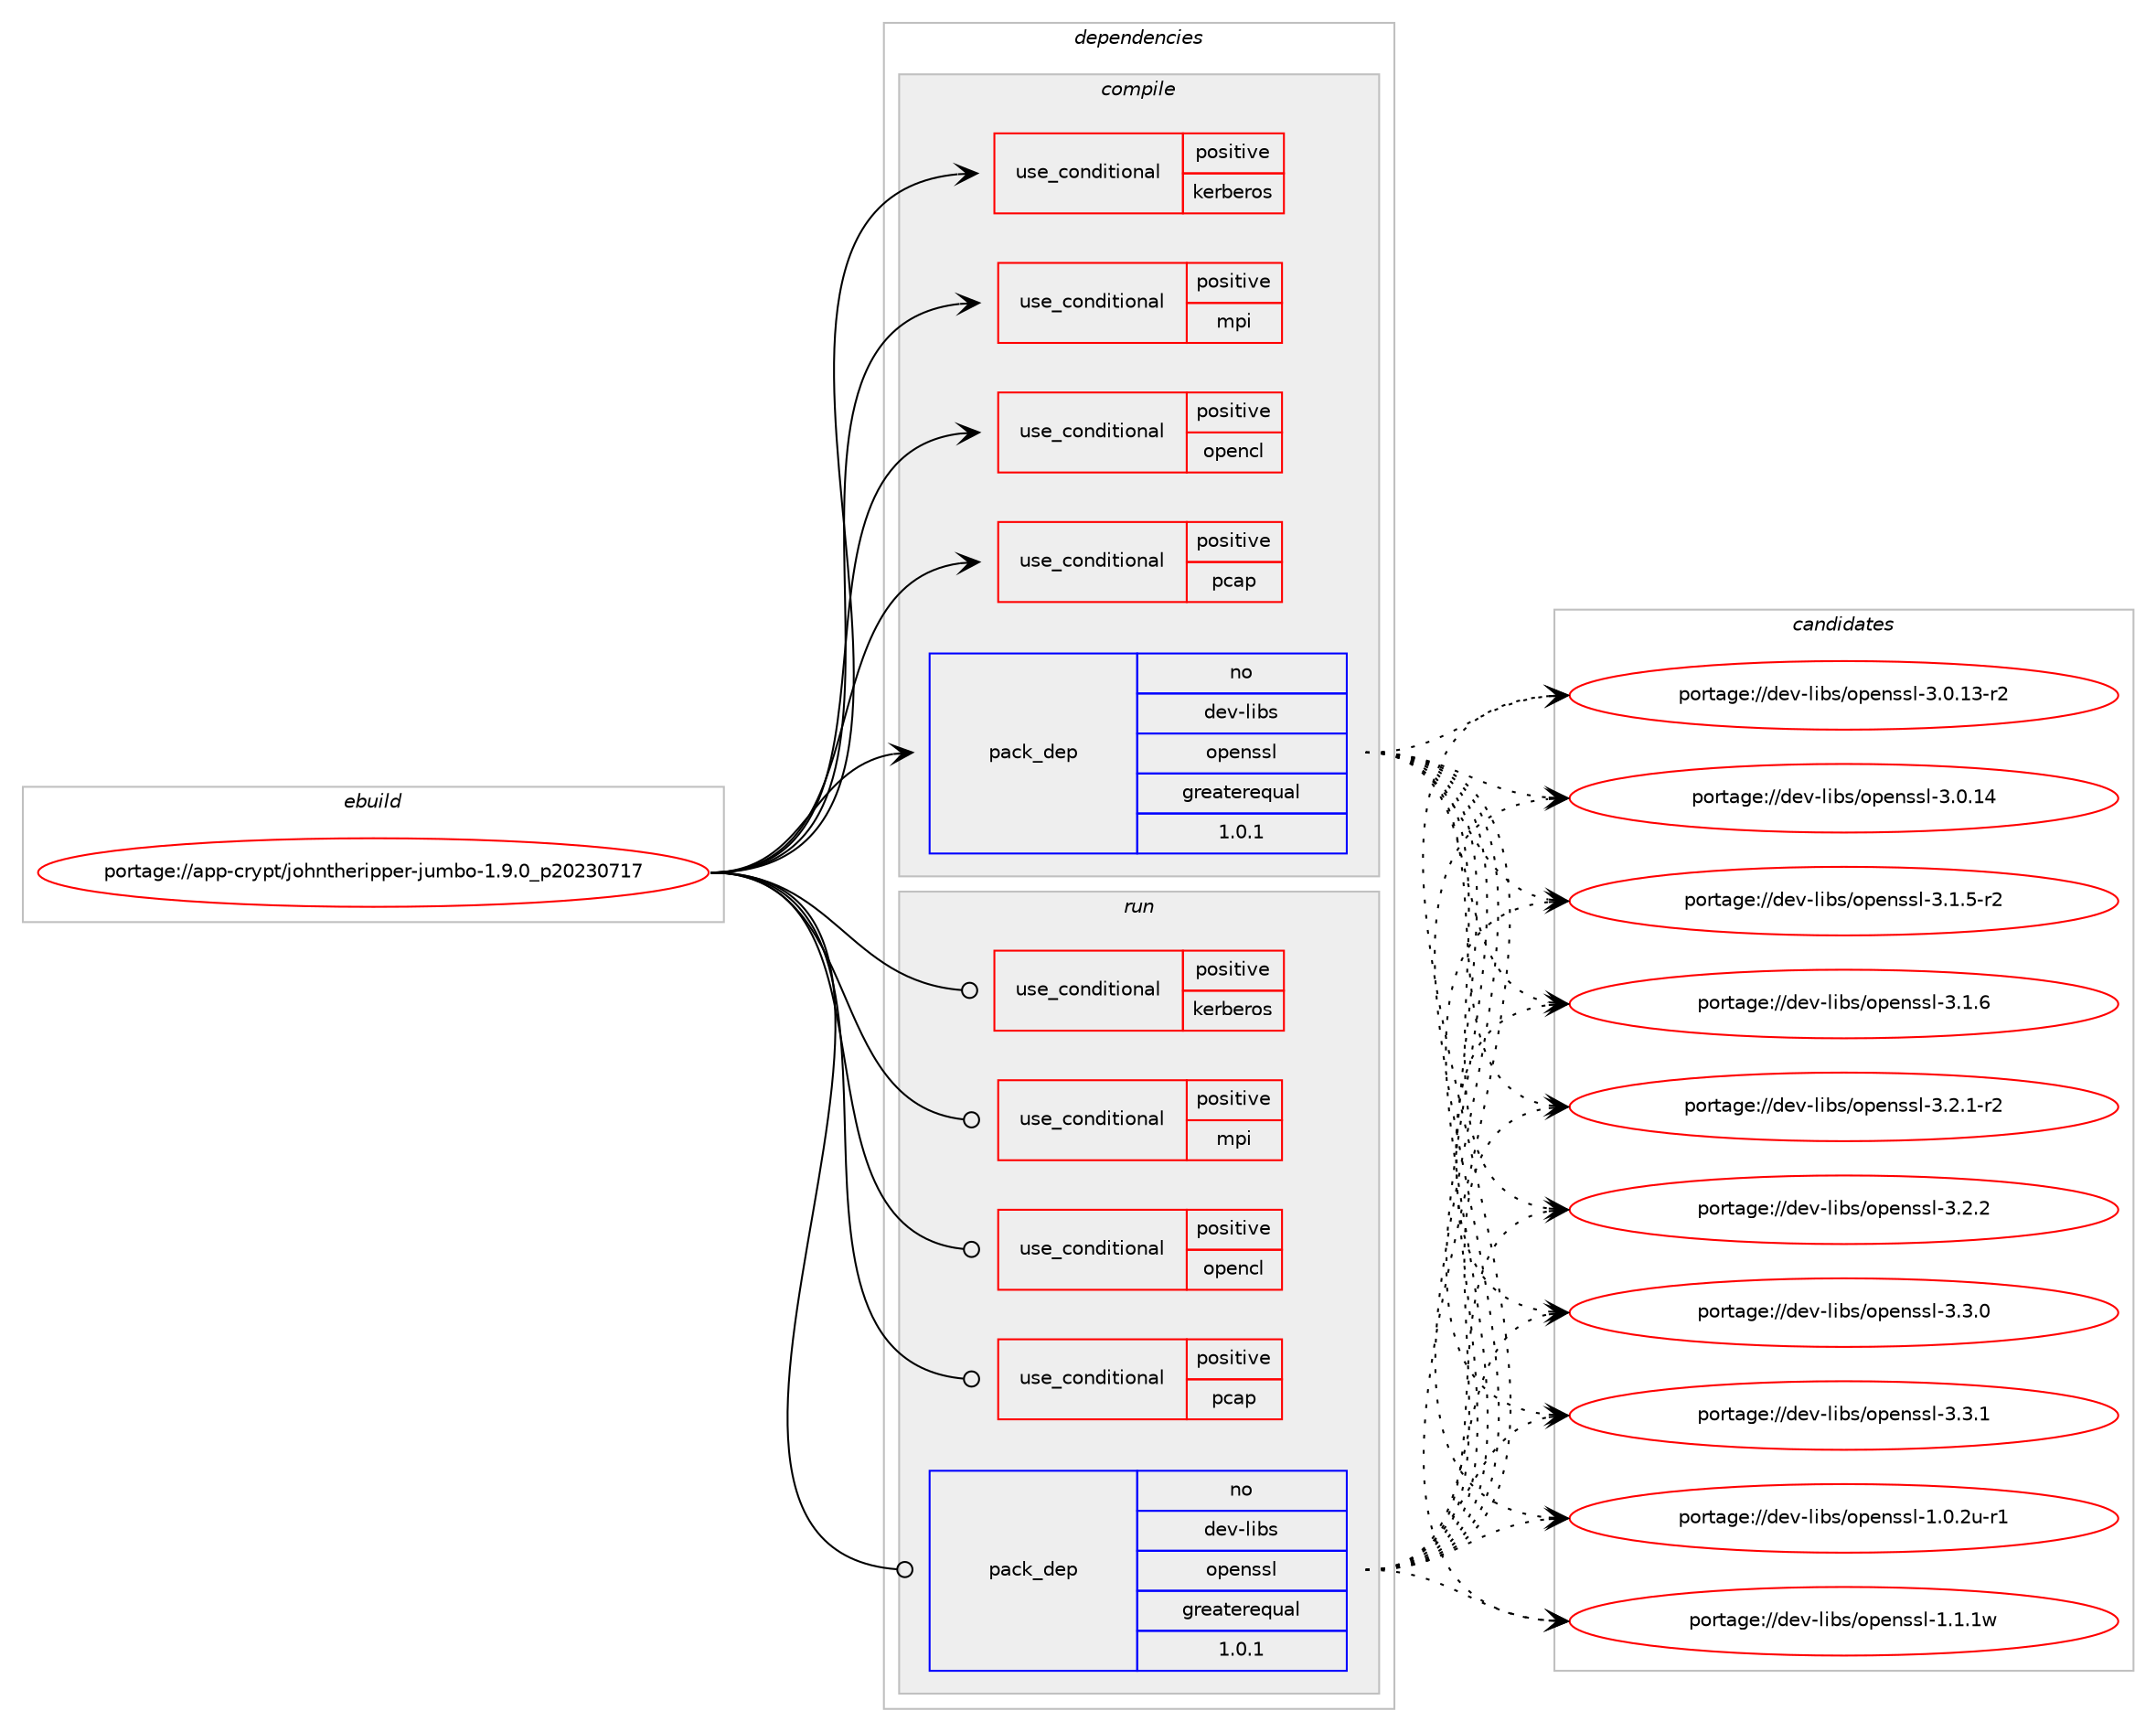 digraph prolog {

# *************
# Graph options
# *************

newrank=true;
concentrate=true;
compound=true;
graph [rankdir=LR,fontname=Helvetica,fontsize=10,ranksep=1.5];#, ranksep=2.5, nodesep=0.2];
edge  [arrowhead=vee];
node  [fontname=Helvetica,fontsize=10];

# **********
# The ebuild
# **********

subgraph cluster_leftcol {
color=gray;
rank=same;
label=<<i>ebuild</i>>;
id [label="portage://app-crypt/johntheripper-jumbo-1.9.0_p20230717", color=red, width=4, href="../app-crypt/johntheripper-jumbo-1.9.0_p20230717.svg"];
}

# ****************
# The dependencies
# ****************

subgraph cluster_midcol {
color=gray;
label=<<i>dependencies</i>>;
subgraph cluster_compile {
fillcolor="#eeeeee";
style=filled;
label=<<i>compile</i>>;
subgraph cond3393 {
dependency5447 [label=<<TABLE BORDER="0" CELLBORDER="1" CELLSPACING="0" CELLPADDING="4"><TR><TD ROWSPAN="3" CELLPADDING="10">use_conditional</TD></TR><TR><TD>positive</TD></TR><TR><TD>kerberos</TD></TR></TABLE>>, shape=none, color=red];
# *** BEGIN UNKNOWN DEPENDENCY TYPE (TODO) ***
# dependency5447 -> package_dependency(portage://app-crypt/johntheripper-jumbo-1.9.0_p20230717,install,no,virtual,krb5,none,[,,],[],[])
# *** END UNKNOWN DEPENDENCY TYPE (TODO) ***

}
id:e -> dependency5447:w [weight=20,style="solid",arrowhead="vee"];
subgraph cond3394 {
dependency5448 [label=<<TABLE BORDER="0" CELLBORDER="1" CELLSPACING="0" CELLPADDING="4"><TR><TD ROWSPAN="3" CELLPADDING="10">use_conditional</TD></TR><TR><TD>positive</TD></TR><TR><TD>mpi</TD></TR></TABLE>>, shape=none, color=red];
# *** BEGIN UNKNOWN DEPENDENCY TYPE (TODO) ***
# dependency5448 -> package_dependency(portage://app-crypt/johntheripper-jumbo-1.9.0_p20230717,install,no,virtual,mpi,none,[,,],[],[])
# *** END UNKNOWN DEPENDENCY TYPE (TODO) ***

}
id:e -> dependency5448:w [weight=20,style="solid",arrowhead="vee"];
subgraph cond3395 {
dependency5449 [label=<<TABLE BORDER="0" CELLBORDER="1" CELLSPACING="0" CELLPADDING="4"><TR><TD ROWSPAN="3" CELLPADDING="10">use_conditional</TD></TR><TR><TD>positive</TD></TR><TR><TD>opencl</TD></TR></TABLE>>, shape=none, color=red];
# *** BEGIN UNKNOWN DEPENDENCY TYPE (TODO) ***
# dependency5449 -> package_dependency(portage://app-crypt/johntheripper-jumbo-1.9.0_p20230717,install,no,virtual,opencl,none,[,,],[],[])
# *** END UNKNOWN DEPENDENCY TYPE (TODO) ***

}
id:e -> dependency5449:w [weight=20,style="solid",arrowhead="vee"];
subgraph cond3396 {
dependency5450 [label=<<TABLE BORDER="0" CELLBORDER="1" CELLSPACING="0" CELLPADDING="4"><TR><TD ROWSPAN="3" CELLPADDING="10">use_conditional</TD></TR><TR><TD>positive</TD></TR><TR><TD>pcap</TD></TR></TABLE>>, shape=none, color=red];
# *** BEGIN UNKNOWN DEPENDENCY TYPE (TODO) ***
# dependency5450 -> package_dependency(portage://app-crypt/johntheripper-jumbo-1.9.0_p20230717,install,no,net-libs,libpcap,none,[,,],[],[])
# *** END UNKNOWN DEPENDENCY TYPE (TODO) ***

}
id:e -> dependency5450:w [weight=20,style="solid",arrowhead="vee"];
# *** BEGIN UNKNOWN DEPENDENCY TYPE (TODO) ***
# id -> package_dependency(portage://app-crypt/johntheripper-jumbo-1.9.0_p20230717,install,no,app-arch,bzip2,none,[,,],[],[])
# *** END UNKNOWN DEPENDENCY TYPE (TODO) ***

# *** BEGIN UNKNOWN DEPENDENCY TYPE (TODO) ***
# id -> package_dependency(portage://app-crypt/johntheripper-jumbo-1.9.0_p20230717,install,no,dev-libs,gmp,none,[,,],any_same_slot,[])
# *** END UNKNOWN DEPENDENCY TYPE (TODO) ***

subgraph pack1977 {
dependency5451 [label=<<TABLE BORDER="0" CELLBORDER="1" CELLSPACING="0" CELLPADDING="4" WIDTH="220"><TR><TD ROWSPAN="6" CELLPADDING="30">pack_dep</TD></TR><TR><TD WIDTH="110">no</TD></TR><TR><TD>dev-libs</TD></TR><TR><TD>openssl</TD></TR><TR><TD>greaterequal</TD></TR><TR><TD>1.0.1</TD></TR></TABLE>>, shape=none, color=blue];
}
id:e -> dependency5451:w [weight=20,style="solid",arrowhead="vee"];
# *** BEGIN UNKNOWN DEPENDENCY TYPE (TODO) ***
# id -> package_dependency(portage://app-crypt/johntheripper-jumbo-1.9.0_p20230717,install,no,sys-libs,zlib,none,[,,],[],[])
# *** END UNKNOWN DEPENDENCY TYPE (TODO) ***

# *** BEGIN UNKNOWN DEPENDENCY TYPE (TODO) ***
# id -> package_dependency(portage://app-crypt/johntheripper-jumbo-1.9.0_p20230717,install,no,virtual,libcrypt,none,[,,],any_same_slot,[])
# *** END UNKNOWN DEPENDENCY TYPE (TODO) ***

}
subgraph cluster_compileandrun {
fillcolor="#eeeeee";
style=filled;
label=<<i>compile and run</i>>;
}
subgraph cluster_run {
fillcolor="#eeeeee";
style=filled;
label=<<i>run</i>>;
subgraph cond3397 {
dependency5452 [label=<<TABLE BORDER="0" CELLBORDER="1" CELLSPACING="0" CELLPADDING="4"><TR><TD ROWSPAN="3" CELLPADDING="10">use_conditional</TD></TR><TR><TD>positive</TD></TR><TR><TD>kerberos</TD></TR></TABLE>>, shape=none, color=red];
# *** BEGIN UNKNOWN DEPENDENCY TYPE (TODO) ***
# dependency5452 -> package_dependency(portage://app-crypt/johntheripper-jumbo-1.9.0_p20230717,run,no,virtual,krb5,none,[,,],[],[])
# *** END UNKNOWN DEPENDENCY TYPE (TODO) ***

}
id:e -> dependency5452:w [weight=20,style="solid",arrowhead="odot"];
subgraph cond3398 {
dependency5453 [label=<<TABLE BORDER="0" CELLBORDER="1" CELLSPACING="0" CELLPADDING="4"><TR><TD ROWSPAN="3" CELLPADDING="10">use_conditional</TD></TR><TR><TD>positive</TD></TR><TR><TD>mpi</TD></TR></TABLE>>, shape=none, color=red];
# *** BEGIN UNKNOWN DEPENDENCY TYPE (TODO) ***
# dependency5453 -> package_dependency(portage://app-crypt/johntheripper-jumbo-1.9.0_p20230717,run,no,virtual,mpi,none,[,,],[],[])
# *** END UNKNOWN DEPENDENCY TYPE (TODO) ***

}
id:e -> dependency5453:w [weight=20,style="solid",arrowhead="odot"];
subgraph cond3399 {
dependency5454 [label=<<TABLE BORDER="0" CELLBORDER="1" CELLSPACING="0" CELLPADDING="4"><TR><TD ROWSPAN="3" CELLPADDING="10">use_conditional</TD></TR><TR><TD>positive</TD></TR><TR><TD>opencl</TD></TR></TABLE>>, shape=none, color=red];
# *** BEGIN UNKNOWN DEPENDENCY TYPE (TODO) ***
# dependency5454 -> package_dependency(portage://app-crypt/johntheripper-jumbo-1.9.0_p20230717,run,no,virtual,opencl,none,[,,],[],[])
# *** END UNKNOWN DEPENDENCY TYPE (TODO) ***

}
id:e -> dependency5454:w [weight=20,style="solid",arrowhead="odot"];
subgraph cond3400 {
dependency5455 [label=<<TABLE BORDER="0" CELLBORDER="1" CELLSPACING="0" CELLPADDING="4"><TR><TD ROWSPAN="3" CELLPADDING="10">use_conditional</TD></TR><TR><TD>positive</TD></TR><TR><TD>pcap</TD></TR></TABLE>>, shape=none, color=red];
# *** BEGIN UNKNOWN DEPENDENCY TYPE (TODO) ***
# dependency5455 -> package_dependency(portage://app-crypt/johntheripper-jumbo-1.9.0_p20230717,run,no,net-libs,libpcap,none,[,,],[],[])
# *** END UNKNOWN DEPENDENCY TYPE (TODO) ***

}
id:e -> dependency5455:w [weight=20,style="solid",arrowhead="odot"];
# *** BEGIN UNKNOWN DEPENDENCY TYPE (TODO) ***
# id -> package_dependency(portage://app-crypt/johntheripper-jumbo-1.9.0_p20230717,run,no,app-arch,bzip2,none,[,,],[],[])
# *** END UNKNOWN DEPENDENCY TYPE (TODO) ***

# *** BEGIN UNKNOWN DEPENDENCY TYPE (TODO) ***
# id -> package_dependency(portage://app-crypt/johntheripper-jumbo-1.9.0_p20230717,run,no,dev-libs,gmp,none,[,,],any_same_slot,[])
# *** END UNKNOWN DEPENDENCY TYPE (TODO) ***

subgraph pack1978 {
dependency5456 [label=<<TABLE BORDER="0" CELLBORDER="1" CELLSPACING="0" CELLPADDING="4" WIDTH="220"><TR><TD ROWSPAN="6" CELLPADDING="30">pack_dep</TD></TR><TR><TD WIDTH="110">no</TD></TR><TR><TD>dev-libs</TD></TR><TR><TD>openssl</TD></TR><TR><TD>greaterequal</TD></TR><TR><TD>1.0.1</TD></TR></TABLE>>, shape=none, color=blue];
}
id:e -> dependency5456:w [weight=20,style="solid",arrowhead="odot"];
# *** BEGIN UNKNOWN DEPENDENCY TYPE (TODO) ***
# id -> package_dependency(portage://app-crypt/johntheripper-jumbo-1.9.0_p20230717,run,no,dev-perl,Compress-Raw-Lzma,none,[,,],[],[])
# *** END UNKNOWN DEPENDENCY TYPE (TODO) ***

# *** BEGIN UNKNOWN DEPENDENCY TYPE (TODO) ***
# id -> package_dependency(portage://app-crypt/johntheripper-jumbo-1.9.0_p20230717,run,no,dev-perl,Digest-GOST,none,[,,],[],[])
# *** END UNKNOWN DEPENDENCY TYPE (TODO) ***

# *** BEGIN UNKNOWN DEPENDENCY TYPE (TODO) ***
# id -> package_dependency(portage://app-crypt/johntheripper-jumbo-1.9.0_p20230717,run,no,dev-perl,Digest-MD2,none,[,,],[],[])
# *** END UNKNOWN DEPENDENCY TYPE (TODO) ***

# *** BEGIN UNKNOWN DEPENDENCY TYPE (TODO) ***
# id -> package_dependency(portage://app-crypt/johntheripper-jumbo-1.9.0_p20230717,run,no,dev-perl,Digest-SHA3,none,[,,],[],[])
# *** END UNKNOWN DEPENDENCY TYPE (TODO) ***

# *** BEGIN UNKNOWN DEPENDENCY TYPE (TODO) ***
# id -> package_dependency(portage://app-crypt/johntheripper-jumbo-1.9.0_p20230717,run,no,sys-libs,zlib,none,[,,],[],[])
# *** END UNKNOWN DEPENDENCY TYPE (TODO) ***

# *** BEGIN UNKNOWN DEPENDENCY TYPE (TODO) ***
# id -> package_dependency(portage://app-crypt/johntheripper-jumbo-1.9.0_p20230717,run,no,virtual,libcrypt,none,[,,],any_same_slot,[])
# *** END UNKNOWN DEPENDENCY TYPE (TODO) ***

# *** BEGIN UNKNOWN DEPENDENCY TYPE (TODO) ***
# id -> package_dependency(portage://app-crypt/johntheripper-jumbo-1.9.0_p20230717,run,no,virtual,perl-Digest-MD5,none,[,,],[],[])
# *** END UNKNOWN DEPENDENCY TYPE (TODO) ***

# *** BEGIN UNKNOWN DEPENDENCY TYPE (TODO) ***
# id -> package_dependency(portage://app-crypt/johntheripper-jumbo-1.9.0_p20230717,run,weak,app-crypt,johntheripper,none,[,,],[],[])
# *** END UNKNOWN DEPENDENCY TYPE (TODO) ***

}
}

# **************
# The candidates
# **************

subgraph cluster_choices {
rank=same;
color=gray;
label=<<i>candidates</i>>;

subgraph choice1977 {
color=black;
nodesep=1;
choice1001011184510810598115471111121011101151151084549464846501174511449 [label="portage://dev-libs/openssl-1.0.2u-r1", color=red, width=4,href="../dev-libs/openssl-1.0.2u-r1.svg"];
choice100101118451081059811547111112101110115115108454946494649119 [label="portage://dev-libs/openssl-1.1.1w", color=red, width=4,href="../dev-libs/openssl-1.1.1w.svg"];
choice100101118451081059811547111112101110115115108455146484649514511450 [label="portage://dev-libs/openssl-3.0.13-r2", color=red, width=4,href="../dev-libs/openssl-3.0.13-r2.svg"];
choice10010111845108105981154711111210111011511510845514648464952 [label="portage://dev-libs/openssl-3.0.14", color=red, width=4,href="../dev-libs/openssl-3.0.14.svg"];
choice1001011184510810598115471111121011101151151084551464946534511450 [label="portage://dev-libs/openssl-3.1.5-r2", color=red, width=4,href="../dev-libs/openssl-3.1.5-r2.svg"];
choice100101118451081059811547111112101110115115108455146494654 [label="portage://dev-libs/openssl-3.1.6", color=red, width=4,href="../dev-libs/openssl-3.1.6.svg"];
choice1001011184510810598115471111121011101151151084551465046494511450 [label="portage://dev-libs/openssl-3.2.1-r2", color=red, width=4,href="../dev-libs/openssl-3.2.1-r2.svg"];
choice100101118451081059811547111112101110115115108455146504650 [label="portage://dev-libs/openssl-3.2.2", color=red, width=4,href="../dev-libs/openssl-3.2.2.svg"];
choice100101118451081059811547111112101110115115108455146514648 [label="portage://dev-libs/openssl-3.3.0", color=red, width=4,href="../dev-libs/openssl-3.3.0.svg"];
choice100101118451081059811547111112101110115115108455146514649 [label="portage://dev-libs/openssl-3.3.1", color=red, width=4,href="../dev-libs/openssl-3.3.1.svg"];
dependency5451:e -> choice1001011184510810598115471111121011101151151084549464846501174511449:w [style=dotted,weight="100"];
dependency5451:e -> choice100101118451081059811547111112101110115115108454946494649119:w [style=dotted,weight="100"];
dependency5451:e -> choice100101118451081059811547111112101110115115108455146484649514511450:w [style=dotted,weight="100"];
dependency5451:e -> choice10010111845108105981154711111210111011511510845514648464952:w [style=dotted,weight="100"];
dependency5451:e -> choice1001011184510810598115471111121011101151151084551464946534511450:w [style=dotted,weight="100"];
dependency5451:e -> choice100101118451081059811547111112101110115115108455146494654:w [style=dotted,weight="100"];
dependency5451:e -> choice1001011184510810598115471111121011101151151084551465046494511450:w [style=dotted,weight="100"];
dependency5451:e -> choice100101118451081059811547111112101110115115108455146504650:w [style=dotted,weight="100"];
dependency5451:e -> choice100101118451081059811547111112101110115115108455146514648:w [style=dotted,weight="100"];
dependency5451:e -> choice100101118451081059811547111112101110115115108455146514649:w [style=dotted,weight="100"];
}
subgraph choice1978 {
color=black;
nodesep=1;
choice1001011184510810598115471111121011101151151084549464846501174511449 [label="portage://dev-libs/openssl-1.0.2u-r1", color=red, width=4,href="../dev-libs/openssl-1.0.2u-r1.svg"];
choice100101118451081059811547111112101110115115108454946494649119 [label="portage://dev-libs/openssl-1.1.1w", color=red, width=4,href="../dev-libs/openssl-1.1.1w.svg"];
choice100101118451081059811547111112101110115115108455146484649514511450 [label="portage://dev-libs/openssl-3.0.13-r2", color=red, width=4,href="../dev-libs/openssl-3.0.13-r2.svg"];
choice10010111845108105981154711111210111011511510845514648464952 [label="portage://dev-libs/openssl-3.0.14", color=red, width=4,href="../dev-libs/openssl-3.0.14.svg"];
choice1001011184510810598115471111121011101151151084551464946534511450 [label="portage://dev-libs/openssl-3.1.5-r2", color=red, width=4,href="../dev-libs/openssl-3.1.5-r2.svg"];
choice100101118451081059811547111112101110115115108455146494654 [label="portage://dev-libs/openssl-3.1.6", color=red, width=4,href="../dev-libs/openssl-3.1.6.svg"];
choice1001011184510810598115471111121011101151151084551465046494511450 [label="portage://dev-libs/openssl-3.2.1-r2", color=red, width=4,href="../dev-libs/openssl-3.2.1-r2.svg"];
choice100101118451081059811547111112101110115115108455146504650 [label="portage://dev-libs/openssl-3.2.2", color=red, width=4,href="../dev-libs/openssl-3.2.2.svg"];
choice100101118451081059811547111112101110115115108455146514648 [label="portage://dev-libs/openssl-3.3.0", color=red, width=4,href="../dev-libs/openssl-3.3.0.svg"];
choice100101118451081059811547111112101110115115108455146514649 [label="portage://dev-libs/openssl-3.3.1", color=red, width=4,href="../dev-libs/openssl-3.3.1.svg"];
dependency5456:e -> choice1001011184510810598115471111121011101151151084549464846501174511449:w [style=dotted,weight="100"];
dependency5456:e -> choice100101118451081059811547111112101110115115108454946494649119:w [style=dotted,weight="100"];
dependency5456:e -> choice100101118451081059811547111112101110115115108455146484649514511450:w [style=dotted,weight="100"];
dependency5456:e -> choice10010111845108105981154711111210111011511510845514648464952:w [style=dotted,weight="100"];
dependency5456:e -> choice1001011184510810598115471111121011101151151084551464946534511450:w [style=dotted,weight="100"];
dependency5456:e -> choice100101118451081059811547111112101110115115108455146494654:w [style=dotted,weight="100"];
dependency5456:e -> choice1001011184510810598115471111121011101151151084551465046494511450:w [style=dotted,weight="100"];
dependency5456:e -> choice100101118451081059811547111112101110115115108455146504650:w [style=dotted,weight="100"];
dependency5456:e -> choice100101118451081059811547111112101110115115108455146514648:w [style=dotted,weight="100"];
dependency5456:e -> choice100101118451081059811547111112101110115115108455146514649:w [style=dotted,weight="100"];
}
}

}
